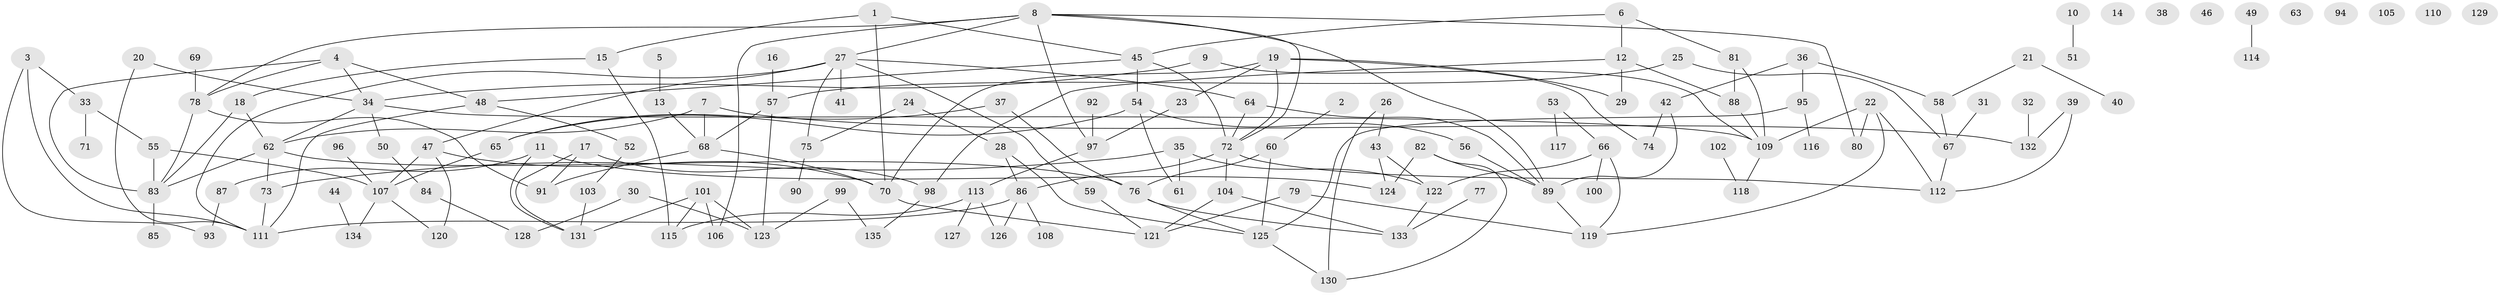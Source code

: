 // coarse degree distribution, {4: 0.15384615384615385, 1: 0.18681318681318682, 3: 0.14285714285714285, 6: 0.04395604395604396, 9: 0.01098901098901099, 2: 0.2087912087912088, 5: 0.06593406593406594, 0: 0.0989010989010989, 7: 0.054945054945054944, 10: 0.01098901098901099, 8: 0.02197802197802198}
// Generated by graph-tools (version 1.1) at 2025/41/03/06/25 10:41:20]
// undirected, 135 vertices, 183 edges
graph export_dot {
graph [start="1"]
  node [color=gray90,style=filled];
  1;
  2;
  3;
  4;
  5;
  6;
  7;
  8;
  9;
  10;
  11;
  12;
  13;
  14;
  15;
  16;
  17;
  18;
  19;
  20;
  21;
  22;
  23;
  24;
  25;
  26;
  27;
  28;
  29;
  30;
  31;
  32;
  33;
  34;
  35;
  36;
  37;
  38;
  39;
  40;
  41;
  42;
  43;
  44;
  45;
  46;
  47;
  48;
  49;
  50;
  51;
  52;
  53;
  54;
  55;
  56;
  57;
  58;
  59;
  60;
  61;
  62;
  63;
  64;
  65;
  66;
  67;
  68;
  69;
  70;
  71;
  72;
  73;
  74;
  75;
  76;
  77;
  78;
  79;
  80;
  81;
  82;
  83;
  84;
  85;
  86;
  87;
  88;
  89;
  90;
  91;
  92;
  93;
  94;
  95;
  96;
  97;
  98;
  99;
  100;
  101;
  102;
  103;
  104;
  105;
  106;
  107;
  108;
  109;
  110;
  111;
  112;
  113;
  114;
  115;
  116;
  117;
  118;
  119;
  120;
  121;
  122;
  123;
  124;
  125;
  126;
  127;
  128;
  129;
  130;
  131;
  132;
  133;
  134;
  135;
  1 -- 15;
  1 -- 45;
  1 -- 70;
  2 -- 60;
  3 -- 33;
  3 -- 93;
  3 -- 111;
  4 -- 34;
  4 -- 48;
  4 -- 78;
  4 -- 83;
  5 -- 13;
  6 -- 12;
  6 -- 45;
  6 -- 81;
  7 -- 62;
  7 -- 68;
  7 -- 132;
  8 -- 27;
  8 -- 72;
  8 -- 78;
  8 -- 80;
  8 -- 89;
  8 -- 97;
  8 -- 106;
  9 -- 34;
  9 -- 109;
  10 -- 51;
  11 -- 87;
  11 -- 124;
  11 -- 131;
  12 -- 29;
  12 -- 88;
  12 -- 98;
  13 -- 68;
  15 -- 18;
  15 -- 115;
  16 -- 57;
  17 -- 91;
  17 -- 98;
  17 -- 131;
  18 -- 62;
  18 -- 83;
  19 -- 23;
  19 -- 29;
  19 -- 70;
  19 -- 72;
  19 -- 74;
  20 -- 34;
  20 -- 111;
  21 -- 40;
  21 -- 58;
  22 -- 80;
  22 -- 109;
  22 -- 112;
  22 -- 119;
  23 -- 97;
  24 -- 28;
  24 -- 75;
  25 -- 57;
  25 -- 67;
  26 -- 43;
  26 -- 130;
  27 -- 41;
  27 -- 47;
  27 -- 59;
  27 -- 64;
  27 -- 75;
  27 -- 111;
  28 -- 86;
  28 -- 125;
  30 -- 123;
  30 -- 128;
  31 -- 67;
  32 -- 132;
  33 -- 55;
  33 -- 71;
  34 -- 50;
  34 -- 62;
  34 -- 109;
  35 -- 61;
  35 -- 73;
  35 -- 122;
  36 -- 42;
  36 -- 58;
  36 -- 95;
  37 -- 65;
  37 -- 76;
  39 -- 112;
  39 -- 132;
  42 -- 74;
  42 -- 89;
  43 -- 122;
  43 -- 124;
  44 -- 134;
  45 -- 48;
  45 -- 54;
  45 -- 72;
  47 -- 70;
  47 -- 107;
  47 -- 120;
  48 -- 52;
  48 -- 111;
  49 -- 114;
  50 -- 84;
  52 -- 103;
  53 -- 66;
  53 -- 117;
  54 -- 56;
  54 -- 61;
  54 -- 65;
  55 -- 83;
  55 -- 107;
  56 -- 89;
  57 -- 68;
  57 -- 123;
  58 -- 67;
  59 -- 121;
  60 -- 76;
  60 -- 125;
  62 -- 73;
  62 -- 76;
  62 -- 83;
  64 -- 72;
  64 -- 89;
  65 -- 107;
  66 -- 100;
  66 -- 119;
  66 -- 122;
  67 -- 112;
  68 -- 70;
  68 -- 91;
  69 -- 78;
  70 -- 121;
  72 -- 86;
  72 -- 104;
  72 -- 112;
  73 -- 111;
  75 -- 90;
  76 -- 125;
  76 -- 133;
  77 -- 133;
  78 -- 83;
  78 -- 91;
  79 -- 119;
  79 -- 121;
  81 -- 88;
  81 -- 109;
  82 -- 89;
  82 -- 124;
  82 -- 130;
  83 -- 85;
  84 -- 128;
  86 -- 108;
  86 -- 111;
  86 -- 126;
  87 -- 93;
  88 -- 109;
  89 -- 119;
  92 -- 97;
  95 -- 116;
  95 -- 125;
  96 -- 107;
  97 -- 113;
  98 -- 135;
  99 -- 123;
  99 -- 135;
  101 -- 106;
  101 -- 115;
  101 -- 123;
  101 -- 131;
  102 -- 118;
  103 -- 131;
  104 -- 121;
  104 -- 133;
  107 -- 120;
  107 -- 134;
  109 -- 118;
  113 -- 115;
  113 -- 126;
  113 -- 127;
  122 -- 133;
  125 -- 130;
}
